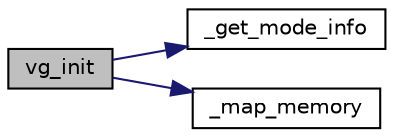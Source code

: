 digraph "vg_init"
{
 // LATEX_PDF_SIZE
  edge [fontname="Helvetica",fontsize="10",labelfontname="Helvetica",labelfontsize="10"];
  node [fontname="Helvetica",fontsize="10",shape=record];
  rankdir="LR";
  Node1 [label="vg_init",height=0.2,width=0.4,color="black", fillcolor="grey75", style="filled", fontcolor="black",tooltip=" "];
  Node1 -> Node2 [color="midnightblue",fontsize="10",style="solid"];
  Node2 [label="_get_mode_info",height=0.2,width=0.4,color="black", fillcolor="white", style="filled",URL="$video__gr_8c.html#aa3cd469be57dcc519fa45f8ddeb5986d",tooltip=" "];
  Node1 -> Node3 [color="midnightblue",fontsize="10",style="solid"];
  Node3 [label="_map_memory",height=0.2,width=0.4,color="black", fillcolor="white", style="filled",URL="$video__gr_8c.html#adfd6e0008157e0fa7bca8566f43b4181",tooltip=" "];
}
